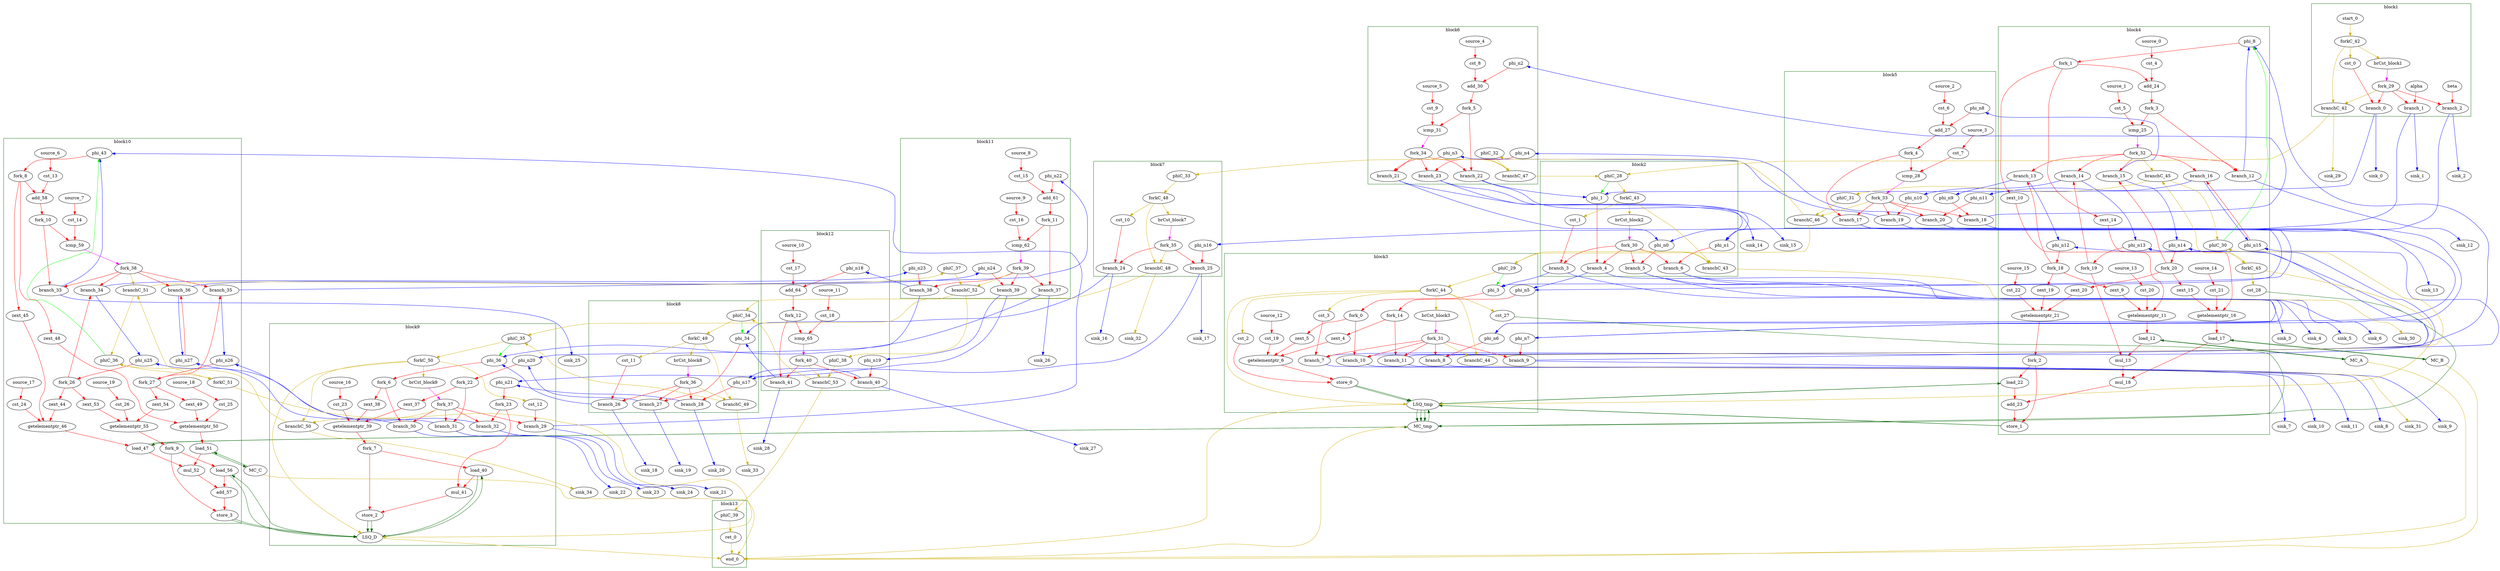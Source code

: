 Digraph G {
	splines=spline;
//DHLS version: 0.1.1" [shape = "none" pos = "20,20!"]
		"alpha" [type = "Entry", bbID= 1, in = "in1:32", out = "out1:32"];
		"beta" [type = "Entry", bbID= 1, in = "in1:32", out = "out1:32"];
		"brCst_block1" [type = "Constant", bbID= 1, in = "in1:1", out = "out1:1", value = "0x1"];
		"cst_0" [type = "Constant", bbID= 1, in = "in1:1", out = "out1:1", value = "0x00000000"];
		"phi_1" [type = "Mux", bbID= 2, in = "in1?:1 in2:4 in3:4 ", out = "out1:4", delay=0.366];
		"brCst_block2" [type = "Constant", bbID= 2, in = "in1:1", out = "out1:1", value = "0x1"];
		"cst_1" [type = "Constant", bbID= 2, in = "in1:1", out = "out1:1", value = "0x00000000"];
		"phi_3" [type = "Mux", bbID= 3, in = "in1?:1 in2:4 in3:4 ", out = "out1:4", delay=0.366];
		"zext_4" [type = "Operator", bbID= 3, op = "zext_op", in = "in1:4 ", out = "out1:4 ", delay=0.000, latency=0, II=1];
		"zext_5" [type = "Operator", bbID= 3, op = "zext_op", in = "in1:4 ", out = "out1:4 ", delay=0.000, latency=0, II=1];
		"getelementptr_6" [type = "Operator", bbID= 3, op = "getelementptr_op", in = "in1:32 in2:32 in3:32 ", out = "out1:32 ", constants=1, delay=2.966, latency=0, II=1];
		"cst_2" [type = "Constant", bbID= 3, in = "in1:1", out = "out1:1", value = "0x00000000"];
		"store_0" [type = "Operator", bbID= 3, op = "lsq_store_op", bbID= 3, portId= 0, in = "in1:1 in2:32 ", out = "out1:1 out2:32 ", delay=0.000, latency=0, II=1];
		"brCst_block3" [type = "Constant", bbID= 3, in = "in1:1", out = "out1:1", value = "0x1"];
		"cst_3" [type = "Constant", bbID= 3, in = "in1:1", out = "out1:1", value = "0x00000000"];
		"phi_8" [type = "Mux", bbID= 4, in = "in1?:1 in2:4 in3:4 ", out = "out1:4", delay=0.366];
		"zext_9" [type = "Operator", bbID= 4, op = "zext_op", in = "in1:4 ", out = "out1:4 ", delay=0.000, latency=0, II=1];
		"zext_10" [type = "Operator", bbID= 4, op = "zext_op", in = "in1:4 ", out = "out1:4 ", delay=0.000, latency=0, II=1];
		"getelementptr_11" [type = "Operator", bbID= 4, op = "getelementptr_op", in = "in1:32 in2:32 in3:32 ", out = "out1:32 ", constants=1, delay=2.966, latency=0, II=1];
		"load_12" [type = "Operator", bbID= 4, op = "mc_load_op", bbID= 4, portId= 0, in = "in1:32 in2:32 ", out = "out1:32 out2:32 ", delay=0.000, latency=2, II=1];
		"mul_13" [type = "Operator", bbID= 4, op = "mul_op", in = "in1:32 in2:32 ", out = "out1:32 ", delay=0.000, latency=4, II=1];
		"zext_14" [type = "Operator", bbID= 4, op = "zext_op", in = "in1:4 ", out = "out1:4 ", delay=0.000, latency=0, II=1];
		"zext_15" [type = "Operator", bbID= 4, op = "zext_op", in = "in1:4 ", out = "out1:4 ", delay=0.000, latency=0, II=1];
		"getelementptr_16" [type = "Operator", bbID= 4, op = "getelementptr_op", in = "in1:32 in2:32 in3:32 ", out = "out1:32 ", constants=1, delay=2.966, latency=0, II=1];
		"load_17" [type = "Operator", bbID= 4, op = "mc_load_op", bbID= 4, portId= 0, in = "in1:32 in2:32 ", out = "out1:32 out2:32 ", delay=0.000, latency=2, II=1];
		"mul_18" [type = "Operator", bbID= 4, op = "mul_op", in = "in1:32 in2:32 ", out = "out1:32 ", delay=0.000, latency=4, II=1];
		"zext_19" [type = "Operator", bbID= 4, op = "zext_op", in = "in1:4 ", out = "out1:4 ", delay=0.000, latency=0, II=1];
		"zext_20" [type = "Operator", bbID= 4, op = "zext_op", in = "in1:4 ", out = "out1:4 ", delay=0.000, latency=0, II=1];
		"getelementptr_21" [type = "Operator", bbID= 4, op = "getelementptr_op", in = "in1:32 in2:32 in3:32 ", out = "out1:32 ", constants=1, delay=2.966, latency=0, II=1];
		"load_22" [type = "Operator", bbID= 4, op = "lsq_load_op", bbID= 4, portId= 0, in = "in1:32 in2:32 ", out = "out1:32 out2:32 ", delay=0.000, latency=5, II=1];
		"add_23" [type = "Operator", bbID= 4, op = "add_op", in = "in1:32 in2:32 ", out = "out1:32 ", delay=1.693, latency=0, II=1];
		"store_1" [type = "Operator", bbID= 4, op = "lsq_store_op", bbID= 4, portId= 1, in = "in1:32 in2:32 ", out = "out1:32 out2:32 ", delay=0.000, latency=0, II=1];
		"cst_4" [type = "Constant", bbID= 4, in = "in1:1", out = "out1:1", value = "0x00000001"];
		"add_24" [type = "Operator", bbID= 4, op = "add_op", in = "in1:4 in2:4 ", out = "out1:4 ", delay=1.693, latency=0, II=1];
		"cst_5" [type = "Constant", bbID= 4, in = "in1:4", out = "out1:4", value = "0x0000000A"];
		"icmp_25" [type = "Operator", bbID= 4, op = "icmp_ult_op", in = "in1:4 in2:4 ", out = "out1:1 ", delay=1.530, latency=0, II=1];
		"cst_6" [type = "Constant", bbID= 5, in = "in1:1", out = "out1:1", value = "0x00000001"];
		"add_27" [type = "Operator", bbID= 5, op = "add_op", in = "in1:4 in2:4 ", out = "out1:4 ", delay=1.693, latency=0, II=1];
		"cst_7" [type = "Constant", bbID= 5, in = "in1:4", out = "out1:4", value = "0x0000000A"];
		"icmp_28" [type = "Operator", bbID= 5, op = "icmp_ult_op", in = "in1:4 in2:4 ", out = "out1:1 ", delay=1.530, latency=0, II=1];
		"cst_8" [type = "Constant", bbID= 6, in = "in1:1", out = "out1:1", value = "0x00000001"];
		"add_30" [type = "Operator", bbID= 6, op = "add_op", in = "in1:4 in2:4 ", out = "out1:4 ", delay=1.693, latency=0, II=1];
		"cst_9" [type = "Constant", bbID= 6, in = "in1:4", out = "out1:4", value = "0x0000000A"];
		"icmp_31" [type = "Operator", bbID= 6, op = "icmp_ult_op", in = "in1:4 in2:4 ", out = "out1:1 ", delay=1.530, latency=0, II=1];
		"brCst_block7" [type = "Constant", bbID= 7, in = "in1:1", out = "out1:1", value = "0x1"];
		"cst_10" [type = "Constant", bbID= 7, in = "in1:1", out = "out1:1", value = "0x00000000"];
		"phi_34" [type = "Mux", bbID= 8, in = "in1?:1 in2:4 in3:4 ", out = "out1:4", delay=0.366];
		"brCst_block8" [type = "Constant", bbID= 8, in = "in1:1", out = "out1:1", value = "0x1"];
		"cst_11" [type = "Constant", bbID= 8, in = "in1:1", out = "out1:1", value = "0x00000000"];
		"phi_36" [type = "Mux", bbID= 9, in = "in1?:1 in2:4 in3:4 ", out = "out1:4", delay=0.366];
		"zext_37" [type = "Operator", bbID= 9, op = "zext_op", in = "in1:4 ", out = "out1:4 ", delay=0.000, latency=0, II=1];
		"zext_38" [type = "Operator", bbID= 9, op = "zext_op", in = "in1:4 ", out = "out1:4 ", delay=0.000, latency=0, II=1];
		"getelementptr_39" [type = "Operator", bbID= 9, op = "getelementptr_op", in = "in1:32 in2:32 in3:32 ", out = "out1:32 ", constants=1, delay=2.966, latency=0, II=1];
		"load_40" [type = "Operator", bbID= 9, op = "lsq_load_op", bbID= 9, portId= 0, in = "in1:32 in2:32 ", out = "out1:32 out2:32 ", delay=0.000, latency=5, II=1];
		"mul_41" [type = "Operator", bbID= 9, op = "mul_op", in = "in1:32 in2:32 ", out = "out1:32 ", delay=0.000, latency=4, II=1];
		"store_2" [type = "Operator", bbID= 9, op = "lsq_store_op", bbID= 9, portId= 0, in = "in1:32 in2:32 ", out = "out1:32 out2:32 ", delay=0.000, latency=0, II=1];
		"brCst_block9" [type = "Constant", bbID= 9, in = "in1:1", out = "out1:1", value = "0x1"];
		"cst_12" [type = "Constant", bbID= 9, in = "in1:1", out = "out1:1", value = "0x00000000"];
		"phi_43" [type = "Mux", bbID= 10, in = "in1?:1 in2:4 in3:4 ", out = "out1:4", delay=0.366];
		"zext_44" [type = "Operator", bbID= 10, op = "zext_op", in = "in1:4 ", out = "out1:4 ", delay=0.000, latency=0, II=1];
		"zext_45" [type = "Operator", bbID= 10, op = "zext_op", in = "in1:4 ", out = "out1:4 ", delay=0.000, latency=0, II=1];
		"getelementptr_46" [type = "Operator", bbID= 10, op = "getelementptr_op", in = "in1:32 in2:32 in3:32 ", out = "out1:32 ", constants=1, delay=2.966, latency=0, II=1];
		"load_47" [type = "Operator", bbID= 10, op = "mc_load_op", bbID= 10, portId= 0, in = "in1:32 in2:32 ", out = "out1:32 out2:32 ", delay=0.000, latency=2, II=1];
		"zext_48" [type = "Operator", bbID= 10, op = "zext_op", in = "in1:4 ", out = "out1:4 ", delay=0.000, latency=0, II=1];
		"zext_49" [type = "Operator", bbID= 10, op = "zext_op", in = "in1:4 ", out = "out1:4 ", delay=0.000, latency=0, II=1];
		"getelementptr_50" [type = "Operator", bbID= 10, op = "getelementptr_op", in = "in1:32 in2:32 in3:32 ", out = "out1:32 ", constants=1, delay=2.966, latency=0, II=1];
		"load_51" [type = "Operator", bbID= 10, op = "mc_load_op", bbID= 10, portId= 0, in = "in1:32 in2:32 ", out = "out1:32 out2:32 ", delay=0.000, latency=2, II=1];
		"mul_52" [type = "Operator", bbID= 10, op = "mul_op", in = "in1:32 in2:32 ", out = "out1:32 ", delay=0.000, latency=4, II=1];
		"zext_53" [type = "Operator", bbID= 10, op = "zext_op", in = "in1:4 ", out = "out1:4 ", delay=0.000, latency=0, II=1];
		"zext_54" [type = "Operator", bbID= 10, op = "zext_op", in = "in1:4 ", out = "out1:4 ", delay=0.000, latency=0, II=1];
		"getelementptr_55" [type = "Operator", bbID= 10, op = "getelementptr_op", in = "in1:32 in2:32 in3:32 ", out = "out1:32 ", constants=1, delay=2.966, latency=0, II=1];
		"load_56" [type = "Operator", bbID= 10, op = "lsq_load_op", bbID= 10, portId= 1, in = "in1:32 in2:32 ", out = "out1:32 out2:32 ", delay=0.000, latency=5, II=1];
		"add_57" [type = "Operator", bbID= 10, op = "add_op", in = "in1:32 in2:32 ", out = "out1:32 ", delay=1.693, latency=0, II=1];
		"store_3" [type = "Operator", bbID= 10, op = "lsq_store_op", bbID= 10, portId= 1, in = "in1:32 in2:32 ", out = "out1:32 out2:32 ", delay=0.000, latency=0, II=1];
		"cst_13" [type = "Constant", bbID= 10, in = "in1:1", out = "out1:1", value = "0x00000001"];
		"add_58" [type = "Operator", bbID= 10, op = "add_op", in = "in1:4 in2:4 ", out = "out1:4 ", delay=1.693, latency=0, II=1];
		"cst_14" [type = "Constant", bbID= 10, in = "in1:4", out = "out1:4", value = "0x0000000A"];
		"icmp_59" [type = "Operator", bbID= 10, op = "icmp_ult_op", in = "in1:4 in2:4 ", out = "out1:1 ", delay=1.530, latency=0, II=1];
		"cst_15" [type = "Constant", bbID= 11, in = "in1:1", out = "out1:1", value = "0x00000001"];
		"add_61" [type = "Operator", bbID= 11, op = "add_op", in = "in1:4 in2:4 ", out = "out1:4 ", delay=1.693, latency=0, II=1];
		"cst_16" [type = "Constant", bbID= 11, in = "in1:4", out = "out1:4", value = "0x0000000A"];
		"icmp_62" [type = "Operator", bbID= 11, op = "icmp_ult_op", in = "in1:4 in2:4 ", out = "out1:1 ", delay=1.530, latency=0, II=1];
		"cst_17" [type = "Constant", bbID= 12, in = "in1:1", out = "out1:1", value = "0x00000001"];
		"add_64" [type = "Operator", bbID= 12, op = "add_op", in = "in1:4 in2:4 ", out = "out1:4 ", delay=1.693, latency=0, II=1];
		"cst_18" [type = "Constant", bbID= 12, in = "in1:4", out = "out1:4", value = "0x0000000A"];
		"icmp_65" [type = "Operator", bbID= 12, op = "icmp_ult_op", in = "in1:4 in2:4 ", out = "out1:1 ", delay=1.530, latency=0, II=1];
		"ret_0" [type = "Operator", bbID= 13, op = "ret_op", in = "in1:0 ", out = "out1:0 ", delay=0.000, latency=0, II=1];
		"cst_19" [type = "Constant", bbID= 3, in = "in1:4", out = "out1:4", value = "0x0000000A"];
		"cst_20" [type = "Constant", bbID= 4, in = "in1:4", out = "out1:4", value = "0x0000000A"];
		"cst_21" [type = "Constant", bbID= 4, in = "in1:4", out = "out1:4", value = "0x0000000A"];
		"cst_22" [type = "Constant", bbID= 4, in = "in1:4", out = "out1:4", value = "0x0000000A"];
		"cst_23" [type = "Constant", bbID= 9, in = "in1:4", out = "out1:4", value = "0x0000000A"];
		"cst_24" [type = "Constant", bbID= 10, in = "in1:4", out = "out1:4", value = "0x0000000A"];
		"cst_25" [type = "Constant", bbID= 10, in = "in1:4", out = "out1:4", value = "0x0000000A"];
		"cst_26" [type = "Constant", bbID= 10, in = "in1:4", out = "out1:4", value = "0x0000000A"];
		"phi_n0" [type = "Merge", bbID= 2, in = "in1:32 in2:32 ", out = "out1:32", delay=0.366];
		"phi_n1" [type = "Merge", bbID= 2, in = "in1:32 in2:32 ", out = "out1:32", delay=0.366];
		"phi_n2" [type = "Merge", bbID= 6, in = "in1:4 ", out = "out1:4", delay=0.000];
		"phi_n3" [type = "Merge", bbID= 6, in = "in1:32 ", out = "out1:32", delay=0.000];
		"phi_n4" [type = "Merge", bbID= 6, in = "in1:32 ", out = "out1:32", delay=0.000];
		"phi_n5" [type = "Merge", bbID= 3, in = "in1:4 in2:4 ", out = "out1:4", delay=0.366];
		"phi_n6" [type = "Merge", bbID= 3, in = "in1:32 in2:32 ", out = "out1:32", delay=0.366];
		"phi_n7" [type = "Merge", bbID= 3, in = "in1:32 in2:32 ", out = "out1:32", delay=0.366];
		"phi_n8" [type = "Merge", bbID= 5, in = "in1:4 ", out = "out1:4", delay=0.000];
		"phi_n9" [type = "Merge", bbID= 5, in = "in1:4 ", out = "out1:4", delay=0.000];
		"phi_n10" [type = "Merge", bbID= 5, in = "in1:32 ", out = "out1:32", delay=0.000];
		"phi_n11" [type = "Merge", bbID= 5, in = "in1:32 ", out = "out1:32", delay=0.000];
		"phi_n12" [type = "Merge", bbID= 4, in = "in1:4 in2:4 ", out = "out1:4", delay=0.366];
		"phi_n13" [type = "Merge", bbID= 4, in = "in1:32 in2:32 ", out = "out1:32", delay=0.366];
		"phi_n14" [type = "Merge", bbID= 4, in = "in1:4 in2:4 ", out = "out1:4", delay=0.366];
		"phi_n15" [type = "Merge", bbID= 4, in = "in1:32 in2:32 ", out = "out1:32", delay=0.366];
		"phi_n16" [type = "Merge", bbID= 7, in = "in1:32 ", out = "out1:32", delay=0.000];
		"phi_n17" [type = "Merge", bbID= 8, in = "in1:32 in2:32 ", out = "out1:32", delay=0.366];
		"phi_n18" [type = "Merge", bbID= 12, in = "in1:4 ", out = "out1:4", delay=0.000];
		"phi_n19" [type = "Merge", bbID= 12, in = "in1:32 ", out = "out1:32", delay=0.000];
		"phi_n20" [type = "Merge", bbID= 9, in = "in1:4 in2:4 ", out = "out1:4", delay=0.366];
		"phi_n21" [type = "Merge", bbID= 9, in = "in1:32 in2:32 ", out = "out1:32", delay=0.366];
		"phi_n22" [type = "Merge", bbID= 11, in = "in1:4 ", out = "out1:4", delay=0.000];
		"phi_n23" [type = "Merge", bbID= 11, in = "in1:4 ", out = "out1:4", delay=0.000];
		"phi_n24" [type = "Merge", bbID= 11, in = "in1:32 ", out = "out1:32", delay=0.000];
		"phi_n25" [type = "Merge", bbID= 10, in = "in1:4 in2:4 ", out = "out1:4", delay=0.366];
		"phi_n26" [type = "Merge", bbID= 10, in = "in1:4 in2:4 ", out = "out1:4", delay=0.366];
		"phi_n27" [type = "Merge", bbID= 10, in = "in1:32 in2:32 ", out = "out1:32", delay=0.366];
		"fork_0" [type = "Fork", bbID= 3, in = "in1:4", out = "out1:4 out2:4 "];
		"fork_1" [type = "Fork", bbID= 4, in = "in1:4", out = "out1:4 out2:4 out3:4 "];
		"fork_2" [type = "Fork", bbID= 4, in = "in1:32", out = "out1:32 out2:32 "];
		"fork_3" [type = "Fork", bbID= 4, in = "in1:4", out = "out1:4 out2:4 "];
		"fork_4" [type = "Fork", bbID= 5, in = "in1:4", out = "out1:4 out2:4 "];
		"fork_5" [type = "Fork", bbID= 6, in = "in1:4", out = "out1:4 out2:4 "];
		"fork_6" [type = "Fork", bbID= 9, in = "in1:4", out = "out1:4 out2:4 "];
		"fork_7" [type = "Fork", bbID= 9, in = "in1:32", out = "out1:32 out2:32 "];
		"fork_8" [type = "Fork", bbID= 10, in = "in1:4", out = "out1:4 out2:4 out3:4 "];
		"fork_9" [type = "Fork", bbID= 10, in = "in1:32", out = "out1:32 out2:32 "];
		"fork_10" [type = "Fork", bbID= 10, in = "in1:4", out = "out1:4 out2:4 "];
		"fork_11" [type = "Fork", bbID= 11, in = "in1:4", out = "out1:4 out2:4 "];
		"fork_12" [type = "Fork", bbID= 12, in = "in1:4", out = "out1:4 out2:4 "];
		"fork_14" [type = "Fork", bbID= 3, in = "in1:4", out = "out1:4 out2:4 "];
		"fork_18" [type = "Fork", bbID= 4, in = "in1:4", out = "out1:4 out2:4 out3:4 "];
		"fork_19" [type = "Fork", bbID= 4, in = "in1:32", out = "out1:32 out2:32 "];
		"fork_20" [type = "Fork", bbID= 4, in = "in1:4", out = "out1:4 out2:4 out3:4 "];
		"fork_22" [type = "Fork", bbID= 9, in = "in1:4", out = "out1:4 out2:4 "];
		"fork_23" [type = "Fork", bbID= 9, in = "in1:32", out = "out1:32 out2:32 "];
		"fork_26" [type = "Fork", bbID= 10, in = "in1:4", out = "out1:4 out2:4 out3:4 "];
		"fork_27" [type = "Fork", bbID= 10, in = "in1:4", out = "out1:4 out2:4 out3:4 "];
		"branch_0" [type = "Branch", bbID= 1,  in = "in1:1 in2?:1", out = "out1+:1 out2-:1"];
		"branch_1" [type = "Branch", bbID= 1,  in = "in1:32 in2?:1", out = "out1+:32 out2-:32"];
		"branch_2" [type = "Branch", bbID= 1,  in = "in1:32 in2?:1", out = "out1+:32 out2-:32"];
		"fork_29" [type = "Fork", bbID= 1, in = "in1:1", out = "out1:1 out2:1 out3:1 out4:1 "];
		"branch_3" [type = "Branch", bbID= 2,  in = "in1:1 in2?:1", out = "out1+:1 out2-:1"];
		"branch_4" [type = "Branch", bbID= 2,  in = "in1:4 in2?:1", out = "out1+:4 out2-:4"];
		"branch_5" [type = "Branch", bbID= 2,  in = "in1:32 in2?:1", out = "out1+:32 out2-:32"];
		"branch_6" [type = "Branch", bbID= 2,  in = "in1:32 in2?:1", out = "out1+:32 out2-:32"];
		"fork_30" [type = "Fork", bbID= 2, in = "in1:1", out = "out1:1 out2:1 out3:1 out4:1 out5:1 "];
		"branch_7" [type = "Branch", bbID= 3,  in = "in1:1 in2?:1", out = "out1+:1 out2-:1"];
		"branch_8" [type = "Branch", bbID= 3,  in = "in1:32 in2?:1", out = "out1+:32 out2-:32"];
		"branch_9" [type = "Branch", bbID= 3,  in = "in1:32 in2?:1", out = "out1+:32 out2-:32"];
		"branch_10" [type = "Branch", bbID= 3,  in = "in1:4 in2?:1", out = "out1+:4 out2-:4"];
		"branch_11" [type = "Branch", bbID= 3,  in = "in1:4 in2?:1", out = "out1+:4 out2-:4"];
		"fork_31" [type = "Fork", bbID= 3, in = "in1:1", out = "out1:1 out2:1 out3:1 out4:1 out5:1 out6:1 "];
		"branch_12" [type = "Branch", bbID= 4,  in = "in1:4 in2?:1", out = "out1+:4 out2-:4"];
		"branch_13" [type = "Branch", bbID= 4,  in = "in1:4 in2?:1", out = "out1+:4 out2-:4"];
		"branch_14" [type = "Branch", bbID= 4,  in = "in1:32 in2?:1", out = "out1+:32 out2-:32"];
		"branch_15" [type = "Branch", bbID= 4,  in = "in1:4 in2?:1", out = "out1+:4 out2-:4"];
		"branch_16" [type = "Branch", bbID= 4,  in = "in1:32 in2?:1", out = "out1+:32 out2-:32"];
		"fork_32" [type = "Fork", bbID= 4, in = "in1:1", out = "out1:1 out2:1 out3:1 out4:1 out5:1 out6:1 "];
		"branch_17" [type = "Branch", bbID= 5,  in = "in1:4 in2?:1", out = "out1+:4 out2-:4"];
		"branch_18" [type = "Branch", bbID= 5,  in = "in1:4 in2?:1", out = "out1+:4 out2-:4"];
		"branch_19" [type = "Branch", bbID= 5,  in = "in1:32 in2?:1", out = "out1+:32 out2-:32"];
		"branch_20" [type = "Branch", bbID= 5,  in = "in1:32 in2?:1", out = "out1+:32 out2-:32"];
		"fork_33" [type = "Fork", bbID= 5, in = "in1:1", out = "out1:1 out2:1 out3:1 out4:1 out5:1 "];
		"branch_21" [type = "Branch", bbID= 6,  in = "in1:32 in2?:1", out = "out1+:32 out2-:32"];
		"branch_22" [type = "Branch", bbID= 6,  in = "in1:4 in2?:1", out = "out1+:4 out2-:4"];
		"branch_23" [type = "Branch", bbID= 6,  in = "in1:32 in2?:1", out = "out1+:32 out2-:32"];
		"fork_34" [type = "Fork", bbID= 6, in = "in1:1", out = "out1:1 out2:1 out3:1 out4:1 "];
		"branch_24" [type = "Branch", bbID= 7,  in = "in1:1 in2?:1", out = "out1+:1 out2-:1"];
		"branch_25" [type = "Branch", bbID= 7,  in = "in1:32 in2?:1", out = "out1+:32 out2-:32"];
		"fork_35" [type = "Fork", bbID= 7, in = "in1:1", out = "out1:1 out2:1 out3:1 "];
		"branch_26" [type = "Branch", bbID= 8,  in = "in1:1 in2?:1", out = "out1+:1 out2-:1"];
		"branch_27" [type = "Branch", bbID= 8,  in = "in1:4 in2?:1", out = "out1+:4 out2-:4"];
		"branch_28" [type = "Branch", bbID= 8,  in = "in1:32 in2?:1", out = "out1+:32 out2-:32"];
		"fork_36" [type = "Fork", bbID= 8, in = "in1:1", out = "out1:1 out2:1 out3:1 out4:1 "];
		"branch_29" [type = "Branch", bbID= 9,  in = "in1:1 in2?:1", out = "out1+:1 out2-:1"];
		"branch_30" [type = "Branch", bbID= 9,  in = "in1:4 in2?:1", out = "out1+:4 out2-:4"];
		"branch_31" [type = "Branch", bbID= 9,  in = "in1:4 in2?:1", out = "out1+:4 out2-:4"];
		"branch_32" [type = "Branch", bbID= 9,  in = "in1:32 in2?:1", out = "out1+:32 out2-:32"];
		"fork_37" [type = "Fork", bbID= 9, in = "in1:1", out = "out1:1 out2:1 out3:1 out4:1 out5:1 "];
		"branch_33" [type = "Branch", bbID= 10,  in = "in1:4 in2?:1", out = "out1+:4 out2-:4"];
		"branch_34" [type = "Branch", bbID= 10,  in = "in1:4 in2?:1", out = "out1+:4 out2-:4"];
		"branch_35" [type = "Branch", bbID= 10,  in = "in1:4 in2?:1", out = "out1+:4 out2-:4"];
		"branch_36" [type = "Branch", bbID= 10,  in = "in1:32 in2?:1", out = "out1+:32 out2-:32"];
		"fork_38" [type = "Fork", bbID= 10, in = "in1:1", out = "out1:1 out2:1 out3:1 out4:1 out5:1 "];
		"branch_37" [type = "Branch", bbID= 11,  in = "in1:4 in2?:1", out = "out1+:4 out2-:4"];
		"branch_38" [type = "Branch", bbID= 11,  in = "in1:4 in2?:1", out = "out1+:4 out2-:4"];
		"branch_39" [type = "Branch", bbID= 11,  in = "in1:32 in2?:1", out = "out1+:32 out2-:32"];
		"fork_39" [type = "Fork", bbID= 11, in = "in1:1", out = "out1:1 out2:1 out3:1 out4:1 "];
		"branch_40" [type = "Branch", bbID= 12,  in = "in1:32 in2?:1", out = "out1+:32 out2-:32"];
		"branch_41" [type = "Branch", bbID= 12,  in = "in1:4 in2?:1", out = "out1+:4 out2-:4"];
		"fork_40" [type = "Fork", bbID= 12, in = "in1:1", out = "out1:1 out2:1 out3:1 "];
		"LSQ_tmp" [type = "LSQ", bbID= 0, in = "in1:0*c0 in2:0*c1 in3:32*s0a in4:32*s0d in5:32*l0a in6:32*s1a in7:32*s1d in8:32*x0d ", out = "out1:32*l0d out2:0*e out3:32*x0a out4:32*y0a out5:32*y0d ", memory = "tmp", bbcount = 2, ldcount = 1, stcount = 2, fifoDepth = 16, numLoads = "{0; 1}", numStores = "{1; 1}", loadOffsets = "{{0;0;0;0;0;0;0;0;0;0;0;0;0;0;0;0};{0;0;0;0;0;0;0;0;0;0;0;0;0;0;0;0}}", storeOffsets = "{{0;0;0;0;0;0;0;0;0;0;0;0;0;0;0;0};{1;0;0;0;0;0;0;0;0;0;0;0;0;0;0;0}}", loadPorts = "{{0;0;0;0;0;0;0;0;0;0;0;0;0;0;0;0};{0;0;0;0;0;0;0;0;0;0;0;0;0;0;0;0}}", storePorts = "{{0;0;0;0;0;0;0;0;0;0;0;0;0;0;0;0};{1;0;0;0;0;0;0;0;0;0;0;0;0;0;0;0}}"];
		"LSQ_D" [type = "LSQ", bbID= 0, in = "in1:0*c0 in2:0*c1 in3:32*l0a in4:32*s0a in5:32*s0d in6:32*l1a in7:32*s1a in8:32*s1d ", out = "out1:32*l0d out2:32*l1d out3:0*e ", memory = "D", bbcount = 2, ldcount = 2, stcount = 2, fifoDepth = 16, numLoads = "{1; 1}", numStores = "{1; 1}", loadOffsets = "{{0;0;0;0;0;0;0;0;0;0;0;0;0;0;0;0};{0;0;0;0;0;0;0;0;0;0;0;0;0;0;0;0}}", storeOffsets = "{{1;0;0;0;0;0;0;0;0;0;0;0;0;0;0;0};{1;0;0;0;0;0;0;0;0;0;0;0;0;0;0;0}}", loadPorts = "{{0;0;0;0;0;0;0;0;0;0;0;0;0;0;0;0};{1;0;0;0;0;0;0;0;0;0;0;0;0;0;0;0}}", storePorts = "{{0;0;0;0;0;0;0;0;0;0;0;0;0;0;0;0};{1;0;0;0;0;0;0;0;0;0;0;0;0;0;0;0}}"];
		"MC_A" [type = "MC", bbID= 0, in = "in1:32*l0a ", out = "out1:32*l0d out2:0*e ", memory = "A", bbcount = 0, ldcount = 1, stcount = 0];
		"MC_B" [type = "MC", bbID= 0, in = "in1:32*l0a ", out = "out1:32*l0d out2:0*e ", memory = "B", bbcount = 0, ldcount = 1, stcount = 0];
		"MC_tmp" [type = "MC", bbID= 0, in = "in1:32*c0 in2:32*c1 in3:32*l0a in4:32*l1a in5:32*s0a in6:32*s0d ", out = "out1:32*l0d out2:32*l1d out3:0*e ", memory = "tmp", bbcount = 2, ldcount = 2, stcount = 1];
		"MC_C" [type = "MC", bbID= 0, in = "in1:32*l0a ", out = "out1:32*l0d out2:0*e ", memory = "C", bbcount = 0, ldcount = 1, stcount = 0];
		"cst_27" [type = "Constant", bbID= 3, in = "in1:1", out = "out1:1", value = "0x00000001"];
		"cst_28" [type = "Constant", bbID= 4, in = "in1:1", out = "out1:1", value = "0x00000001"];
		"end_0" [type = "Exit", bbID= 0, in = "in1:0*e in2:0*e in3:0*e in4:0*e in5:0*e in6:0*e in7:0 ", out = "out1:0"];
		"start_0" [type = "Entry", control= "true", bbID= 1, in = "in1:0", out = "out1:0"];
		"forkC_42" [type = "Fork", bbID= 1, in = "in1:0", out = "out1:0 out2:0 out3:0 "];
		"branchC_42" [type = "Branch", bbID= 1,  in = "in1:0 in2?:1", out = "out1+:0 out2-:0"];
		"phiC_28" [type = "CntrlMerge", bbID= 2, in = "in1:0 in2:0 ", out = "out1:0 out2?:1", delay=0.166];
		"forkC_43" [type = "Fork", bbID= 2, in = "in1:0", out = "out1:0 out2:0 out3:0 "];
		"branchC_43" [type = "Branch", bbID= 2,  in = "in1:0 in2?:1", out = "out1+:0 out2-:0"];
		"phiC_29" [type = "CntrlMerge", bbID= 3, in = "in1:0 in2:0 ", out = "out1:0 out2?:1", delay=0.166];
		"forkC_44" [type = "Fork", bbID= 3, in = "in1:0", out = "out1:0 out2:0 out3:0 out4:0 out5:0 out6:0 "];
		"branchC_44" [type = "Branch", bbID= 3,  in = "in1:0 in2?:1", out = "out1+:0 out2-:0"];
		"phiC_30" [type = "CntrlMerge", bbID= 4, in = "in1:0 in2:0 ", out = "out1:0 out2?:1", delay=0.166];
		"forkC_45" [type = "Fork", bbID= 4, in = "in1:0", out = "out1:0 out2:0 out3:0 "];
		"branchC_45" [type = "Branch", bbID= 4,  in = "in1:0 in2?:1", out = "out1+:0 out2-:0"];
		"phiC_31" [type = "Merge", bbID= 5, in = "in1:0 ", out = "out1:0", delay=0.166];
		"branchC_46" [type = "Branch", bbID= 5,  in = "in1:0 in2?:1", out = "out1+:0 out2-:0"];
		"phiC_32" [type = "Merge", bbID= 6, in = "in1:0 ", out = "out1:0", delay=0.166];
		"branchC_47" [type = "Branch", bbID= 6,  in = "in1:0 in2?:1", out = "out1+:0 out2-:0"];
		"phiC_33" [type = "Merge", bbID= 7, in = "in1:0 ", out = "out1:0", delay=0.166];
		"forkC_48" [type = "Fork", bbID= 7, in = "in1:0", out = "out1:0 out2:0 out3:0 "];
		"branchC_48" [type = "Branch", bbID= 7,  in = "in1:0 in2?:1", out = "out1+:0 out2-:0"];
		"phiC_34" [type = "CntrlMerge", bbID= 8, in = "in1:0 in2:0 ", out = "out1:0 out2?:1", delay=0.166];
		"forkC_49" [type = "Fork", bbID= 8, in = "in1:0", out = "out1:0 out2:0 out3:0 "];
		"branchC_49" [type = "Branch", bbID= 8,  in = "in1:0 in2?:1", out = "out1+:0 out2-:0"];
		"phiC_35" [type = "CntrlMerge", bbID= 9, in = "in1:0 in2:0 ", out = "out1:0 out2?:1", delay=0.166];
		"forkC_50" [type = "Fork", bbID= 9, in = "in1:0", out = "out1:0 out2:0 out3:0 out4:0 "];
		"branchC_50" [type = "Branch", bbID= 9,  in = "in1:0 in2?:1", out = "out1+:0 out2-:0"];
		"phiC_36" [type = "CntrlMerge", bbID= 10, in = "in1:0 in2:0 ", out = "out1:0 out2?:1", delay=0.166];
		"forkC_51" [type = "Fork", bbID= 10, in = "in1:0", out = "out1:0 out2:0 "];
		"branchC_51" [type = "Branch", bbID= 10,  in = "in1:0 in2?:1", out = "out1+:0 out2-:0"];
		"phiC_37" [type = "Merge", bbID= 11, in = "in1:0 ", out = "out1:0", delay=0.166];
		"branchC_52" [type = "Branch", bbID= 11,  in = "in1:0 in2?:1", out = "out1+:0 out2-:0"];
		"phiC_38" [type = "Merge", bbID= 12, in = "in1:0 ", out = "out1:0", delay=0.166];
		"branchC_53" [type = "Branch", bbID= 12,  in = "in1:0 in2?:1", out = "out1+:0 out2-:0"];
		"phiC_39" [type = "Merge", bbID= 13, in = "in1:0 ", out = "out1:0", delay=0.166];
		"sink_0" [type = "Sink", bbID= 0, in = "in1:1"];
		"sink_1" [type = "Sink", bbID= 0, in = "in1:32"];
		"sink_2" [type = "Sink", bbID= 0, in = "in1:32"];
		"sink_3" [type = "Sink", bbID= 0, in = "in1:1"];
		"sink_4" [type = "Sink", bbID= 0, in = "in1:4"];
		"sink_5" [type = "Sink", bbID= 0, in = "in1:32"];
		"sink_6" [type = "Sink", bbID= 0, in = "in1:32"];
		"sink_7" [type = "Sink", bbID= 0, in = "in1:1"];
		"sink_8" [type = "Sink", bbID= 0, in = "in1:32"];
		"sink_9" [type = "Sink", bbID= 0, in = "in1:32"];
		"sink_10" [type = "Sink", bbID= 0, in = "in1:4"];
		"sink_11" [type = "Sink", bbID= 0, in = "in1:4"];
		"sink_12" [type = "Sink", bbID= 0, in = "in1:4"];
		"sink_13" [type = "Sink", bbID= 0, in = "in1:4"];
		"sink_14" [type = "Sink", bbID= 0, in = "in1:32"];
		"sink_15" [type = "Sink", bbID= 0, in = "in1:4"];
		"sink_16" [type = "Sink", bbID= 0, in = "in1:1"];
		"sink_17" [type = "Sink", bbID= 0, in = "in1:32"];
		"sink_18" [type = "Sink", bbID= 0, in = "in1:1"];
		"sink_19" [type = "Sink", bbID= 0, in = "in1:4"];
		"sink_20" [type = "Sink", bbID= 0, in = "in1:32"];
		"sink_21" [type = "Sink", bbID= 0, in = "in1:1"];
		"sink_22" [type = "Sink", bbID= 0, in = "in1:4"];
		"sink_23" [type = "Sink", bbID= 0, in = "in1:4"];
		"sink_24" [type = "Sink", bbID= 0, in = "in1:32"];
		"sink_25" [type = "Sink", bbID= 0, in = "in1:4"];
		"sink_26" [type = "Sink", bbID= 0, in = "in1:4"];
		"sink_27" [type = "Sink", bbID= 0, in = "in1:32"];
		"sink_28" [type = "Sink", bbID= 0, in = "in1:4"];
		"sink_29" [type = "Sink", bbID= 0, in = "in1:0"];
		"sink_30" [type = "Sink", bbID= 0, in = "in1:0"];
		"sink_31" [type = "Sink", bbID= 0, in = "in1:0"];
		"sink_32" [type = "Sink", bbID= 0, in = "in1:0"];
		"sink_33" [type = "Sink", bbID= 0, in = "in1:0"];
		"sink_34" [type = "Sink", bbID= 0, in = "in1:0"];
		"source_0" [type = "Source", bbID= 4, out = "out1:1"];
		"source_1" [type = "Source", bbID= 4, out = "out1:4"];
		"source_2" [type = "Source", bbID= 5, out = "out1:1"];
		"source_3" [type = "Source", bbID= 5, out = "out1:4"];
		"source_4" [type = "Source", bbID= 6, out = "out1:1"];
		"source_5" [type = "Source", bbID= 6, out = "out1:4"];
		"source_6" [type = "Source", bbID= 10, out = "out1:1"];
		"source_7" [type = "Source", bbID= 10, out = "out1:4"];
		"source_8" [type = "Source", bbID= 11, out = "out1:1"];
		"source_9" [type = "Source", bbID= 11, out = "out1:4"];
		"source_10" [type = "Source", bbID= 12, out = "out1:1"];
		"source_11" [type = "Source", bbID= 12, out = "out1:4"];
		"source_12" [type = "Source", bbID= 3, out = "out1:4"];
		"source_13" [type = "Source", bbID= 4, out = "out1:4"];
		"source_14" [type = "Source", bbID= 4, out = "out1:4"];
		"source_15" [type = "Source", bbID= 4, out = "out1:4"];
		"source_16" [type = "Source", bbID= 9, out = "out1:4"];
		"source_17" [type = "Source", bbID= 10, out = "out1:4"];
		"source_18" [type = "Source", bbID= 10, out = "out1:4"];
		"source_19" [type = "Source", bbID= 10, out = "out1:4"];
		"store_0" -> "LSQ_tmp" [color = "darkgreen", mem_address = "true", from = "out2", to = "in3"];
		"store_0" -> "LSQ_tmp" [color = "darkgreen", mem_address = "false", from = "out1", to = "in4"];
		"load_12" -> "MC_A" [color = "darkgreen", mem_address = "true", from = "out2", to = "in1"];
		"MC_A" -> "load_12" [color = "darkgreen", mem_address = "false", from = "out1", to = "in1"];
		"load_17" -> "MC_B" [color = "darkgreen", mem_address = "true", from = "out2", to = "in1"];
		"MC_B" -> "load_17" [color = "darkgreen", mem_address = "false", from = "out1", to = "in1"];
		"load_22" -> "LSQ_tmp" [color = "darkgreen", mem_address = "true", from = "out2", to = "in5"];
		"LSQ_tmp" -> "load_22" [color = "darkgreen", mem_address = "false", from = "out1", to = "in1"];
		"store_1" -> "LSQ_tmp" [color = "darkgreen", mem_address = "true", from = "out2", to = "in6"];
		"store_1" -> "LSQ_tmp" [color = "darkgreen", mem_address = "false", from = "out1", to = "in7"];
		"load_40" -> "LSQ_D" [color = "darkgreen", mem_address = "true", from = "out2", to = "in3"];
		"LSQ_D" -> "load_40" [color = "darkgreen", mem_address = "false", from = "out1", to = "in1"];
		"store_2" -> "LSQ_D" [color = "darkgreen", mem_address = "true", from = "out2", to = "in4"];
		"store_2" -> "LSQ_D" [color = "darkgreen", mem_address = "false", from = "out1", to = "in5"];
		"load_47" -> "MC_tmp" [color = "darkgreen", mem_address = "true", from = "out2", to = "in3"];
		"MC_tmp" -> "load_47" [color = "darkgreen", mem_address = "false", from = "out1", to = "in1"];
		"load_51" -> "MC_C" [color = "darkgreen", mem_address = "true", from = "out2", to = "in1"];
		"MC_C" -> "load_51" [color = "darkgreen", mem_address = "false", from = "out1", to = "in1"];
		"load_56" -> "LSQ_D" [color = "darkgreen", mem_address = "true", from = "out2", to = "in6"];
		"LSQ_D" -> "load_56" [color = "darkgreen", mem_address = "false", from = "out2", to = "in1"];
		"store_3" -> "LSQ_D" [color = "darkgreen", mem_address = "true", from = "out2", to = "in7"];
		"store_3" -> "LSQ_D" [color = "darkgreen", mem_address = "false", from = "out1", to = "in8"];
		"LSQ_tmp" -> "end_0" [color = "gold3", from = "out2", to = "in1"];
		"LSQ_D" -> "end_0" [color = "gold3", from = "out3", to = "in2"];
		"MC_A" -> "end_0" [color = "gold3", from = "out2", to = "in3"];
		"MC_B" -> "end_0" [color = "gold3", from = "out2", to = "in4"];
		"cst_27" -> "MC_tmp" [color = "darkgreen", from = "out1", to = "in1"];
		"cst_28" -> "MC_tmp" [color = "darkgreen", from = "out1", to = "in2"];
		"MC_tmp" -> "end_0" [color = "gold3", from = "out3", to = "in5"];
		"LSQ_tmp" -> "MC_tmp" [color = "darkgreen", mem_address = "true", from = "out3", to = "in4"];
		"LSQ_tmp" -> "MC_tmp" [color = "darkgreen", mem_address = "true", from = "out4", to = "in5"];
		"LSQ_tmp" -> "MC_tmp" [color = "darkgreen", mem_address = "false", from = "out5", to = "in6"];
		"MC_tmp" -> "LSQ_tmp" [color = "darkgreen", mem_address = "false", from = "out2", to = "in8"];
		"MC_C" -> "end_0" [color = "gold3", from = "out2", to = "in6"];
	subgraph cluster_0 {
	color = "darkgreen";
		label = "block1";
		"alpha" -> "branch_1" [color = "red", from = "out1", to = "in1"];
		"beta" -> "branch_2" [color = "red", from = "out1", to = "in1"];
		"brCst_block1" -> "fork_29" [color = "magenta", from = "out1", to = "in1"];
		"cst_0" -> "branch_0" [color = "red", from = "out1", to = "in1"];
		"fork_29" -> "branch_2" [color = "red", from = "out1", to = "in2"];
		"fork_29" -> "branch_1" [color = "red", from = "out2", to = "in2"];
		"fork_29" -> "branch_0" [color = "red", from = "out3", to = "in2"];
		"fork_29" -> "branchC_42" [color = "gold3", from = "out4", to = "in2"];
		"start_0" -> "forkC_42" [color = "gold3", from = "out1", to = "in1"];
		"forkC_42" -> "cst_0" [color = "gold3", from = "out1", to = "in1"];
		"forkC_42" -> "branchC_42" [color = "gold3", from = "out2", to = "in1"];
		"forkC_42" -> "brCst_block1" [color = "gold3", from = "out3", to = "in1"];
	}
		"branch_0" -> "phi_1" [color = "blue", minlen = 3, from = "out1", to = "in2"];
		"branch_0" -> "sink_0" [color = "blue", minlen = 3, from = "out2", to = "in1"];
		"branch_1" -> "phi_n0" [color = "blue", minlen = 3, from = "out1", to = "in1"];
		"branch_1" -> "sink_1" [color = "blue", minlen = 3, from = "out2", to = "in1"];
		"branch_2" -> "phi_n1" [color = "blue", minlen = 3, from = "out1", to = "in1"];
		"branch_2" -> "sink_2" [color = "blue", minlen = 3, from = "out2", to = "in1"];
		"branchC_42" -> "phiC_28" [color = "gold3", minlen = 3, from = "out1", to = "in1"];
		"branchC_42" -> "sink_29" [color = "gold3", minlen = 3, from = "out2", to = "in1"];
	subgraph cluster_1 {
	color = "darkgreen";
		label = "block2";
		"phi_1" -> "branch_4" [color = "red", from = "out1", to = "in1"];
		"brCst_block2" -> "fork_30" [color = "magenta", from = "out1", to = "in1"];
		"cst_1" -> "branch_3" [color = "red", from = "out1", to = "in1"];
		"phi_n0" -> "branch_5" [color = "red", from = "out1", to = "in1"];
		"phi_n1" -> "branch_6" [color = "red", from = "out1", to = "in1"];
		"fork_30" -> "branch_6" [color = "red", from = "out1", to = "in2"];
		"fork_30" -> "branch_5" [color = "red", from = "out2", to = "in2"];
		"fork_30" -> "branch_4" [color = "red", from = "out3", to = "in2"];
		"fork_30" -> "branch_3" [color = "red", from = "out4", to = "in2"];
		"fork_30" -> "branchC_43" [color = "gold3", from = "out5", to = "in2"];
		"phiC_28" -> "phi_1" [color = "green", from = "out2", to = "in1"];
		"phiC_28" -> "forkC_43" [color = "gold3", from = "out1", to = "in1"];
		"forkC_43" -> "cst_1" [color = "gold3", from = "out1", to = "in1"];
		"forkC_43" -> "branchC_43" [color = "gold3", from = "out2", to = "in1"];
		"forkC_43" -> "brCst_block2" [color = "gold3", from = "out3", to = "in1"];
	}
		"branch_3" -> "phi_3" [color = "blue", minlen = 3, from = "out1", to = "in2"];
		"branch_3" -> "sink_3" [color = "blue", minlen = 3, from = "out2", to = "in1"];
		"branch_4" -> "phi_n5" [color = "blue", minlen = 3, from = "out1", to = "in1"];
		"branch_4" -> "sink_4" [color = "blue", minlen = 3, from = "out2", to = "in1"];
		"branch_5" -> "phi_n6" [color = "blue", minlen = 3, from = "out1", to = "in1"];
		"branch_5" -> "sink_5" [color = "blue", minlen = 3, from = "out2", to = "in1"];
		"branch_6" -> "phi_n7" [color = "blue", minlen = 3, from = "out1", to = "in1"];
		"branch_6" -> "sink_6" [color = "blue", minlen = 3, from = "out2", to = "in1"];
		"branchC_43" -> "phiC_29" [color = "gold3", minlen = 3, from = "out1", to = "in1"];
		"branchC_43" -> "sink_30" [color = "gold3", minlen = 3, from = "out2", to = "in1"];
	subgraph cluster_2 {
	color = "darkgreen";
		label = "block3";
		"phi_3" -> "fork_0" [color = "red", from = "out1", to = "in1"];
		"zext_4" -> "getelementptr_6" [color = "red", from = "out1", to = "in1"];
		"zext_5" -> "getelementptr_6" [color = "red", from = "out1", to = "in2"];
		"getelementptr_6" -> "store_0" [color = "red", from = "out1", to = "in2"];
		"cst_2" -> "store_0" [color = "red", from = "out1", to = "in1"];
		"brCst_block3" -> "fork_31" [color = "magenta", from = "out1", to = "in1"];
		"cst_3" -> "branch_7" [color = "red", from = "out1", to = "in1"];
		"cst_19" -> "getelementptr_6" [color = "red", from = "out1", to = "in3"];
		"phi_n5" -> "fork_14" [color = "red", from = "out1", to = "in1"];
		"phi_n6" -> "branch_8" [color = "red", from = "out1", to = "in1"];
		"phi_n7" -> "branch_9" [color = "red", from = "out1", to = "in1"];
		"fork_0" -> "zext_5" [color = "red", from = "out1", to = "in1"];
		"fork_0" -> "branch_10" [color = "red", from = "out2", to = "in1"];
		"fork_14" -> "zext_4" [color = "red", from = "out1", to = "in1"];
		"fork_14" -> "branch_11" [color = "red", from = "out2", to = "in1"];
		"fork_31" -> "branch_11" [color = "red", from = "out1", to = "in2"];
		"fork_31" -> "branch_10" [color = "red", from = "out2", to = "in2"];
		"fork_31" -> "branch_9" [color = "red", from = "out3", to = "in2"];
		"fork_31" -> "branch_8" [color = "red", from = "out4", to = "in2"];
		"fork_31" -> "branch_7" [color = "red", from = "out5", to = "in2"];
		"fork_31" -> "branchC_44" [color = "gold3", from = "out6", to = "in2"];
		"phiC_29" -> "phi_3" [color = "green", from = "out2", to = "in1"];
		"phiC_29" -> "forkC_44" [color = "gold3", from = "out1", to = "in1"];
		"forkC_44" -> "cst_2" [color = "gold3", from = "out1", to = "in1"];
		"forkC_44" -> "cst_3" [color = "gold3", from = "out2", to = "in1"];
		"forkC_44" -> "LSQ_tmp" [color = "gold3", from = "out3", to = "in1"];
		"forkC_44" -> "cst_27" [color = "gold3", from = "out4", to = "in1"];
		"forkC_44" -> "branchC_44" [color = "gold3", from = "out5", to = "in1"];
		"forkC_44" -> "brCst_block3" [color = "gold3", from = "out6", to = "in1"];
		"source_12" -> "cst_19" [color = "red", from = "out1", to = "in1"];
	}
		"branch_7" -> "phi_8" [color = "blue", minlen = 3, from = "out1", to = "in2"];
		"branch_7" -> "sink_7" [color = "blue", minlen = 3, from = "out2", to = "in1"];
		"branch_8" -> "phi_n13" [color = "blue", minlen = 3, from = "out1", to = "in1"];
		"branch_8" -> "sink_8" [color = "blue", minlen = 3, from = "out2", to = "in1"];
		"branch_9" -> "phi_n15" [color = "blue", minlen = 3, from = "out1", to = "in1"];
		"branch_9" -> "sink_9" [color = "blue", minlen = 3, from = "out2", to = "in1"];
		"branch_10" -> "phi_n14" [color = "blue", minlen = 3, from = "out1", to = "in1"];
		"branch_10" -> "sink_10" [color = "blue", minlen = 3, from = "out2", to = "in1"];
		"branch_11" -> "phi_n12" [color = "blue", minlen = 3, from = "out1", to = "in1"];
		"branch_11" -> "sink_11" [color = "blue", minlen = 3, from = "out2", to = "in1"];
		"branchC_44" -> "phiC_30" [color = "gold3", minlen = 3, from = "out1", to = "in1"];
		"branchC_44" -> "sink_31" [color = "gold3", minlen = 3, from = "out2", to = "in1"];
	subgraph cluster_3 {
	color = "darkgreen";
		label = "block4";
		"phi_8" -> "fork_1" [color = "red", from = "out1", to = "in1"];
		"zext_9" -> "getelementptr_11" [color = "red", from = "out1", to = "in1"];
		"zext_10" -> "getelementptr_11" [color = "red", from = "out1", to = "in2"];
		"getelementptr_11" -> "load_12" [color = "red", from = "out1", to = "in2"];
		"load_12" -> "mul_13" [color = "red", from = "out1", to = "in1"];
		"mul_13" -> "mul_18" [color = "red", from = "out1", to = "in1"];
		"zext_14" -> "getelementptr_16" [color = "red", from = "out1", to = "in1"];
		"zext_15" -> "getelementptr_16" [color = "red", from = "out1", to = "in2"];
		"getelementptr_16" -> "load_17" [color = "red", from = "out1", to = "in2"];
		"load_17" -> "mul_18" [color = "red", from = "out1", to = "in2"];
		"mul_18" -> "add_23" [color = "red", from = "out1", to = "in2"];
		"zext_19" -> "getelementptr_21" [color = "red", from = "out1", to = "in1"];
		"zext_20" -> "getelementptr_21" [color = "red", from = "out1", to = "in2"];
		"getelementptr_21" -> "fork_2" [color = "red", from = "out1", to = "in1"];
		"load_22" -> "add_23" [color = "red", from = "out1", to = "in1"];
		"add_23" -> "store_1" [color = "red", from = "out1", to = "in1"];
		"cst_4" -> "add_24" [color = "red", from = "out1", to = "in2"];
		"add_24" -> "fork_3" [color = "red", from = "out1", to = "in1"];
		"cst_5" -> "icmp_25" [color = "red", from = "out1", to = "in2"];
		"icmp_25" -> "fork_32" [color = "magenta", from = "out1", to = "in1"];
		"cst_20" -> "getelementptr_11" [color = "red", from = "out1", to = "in3"];
		"cst_21" -> "getelementptr_16" [color = "red", from = "out1", to = "in3"];
		"cst_22" -> "getelementptr_21" [color = "red", from = "out1", to = "in3"];
		"phi_n12" -> "fork_18" [color = "red", from = "out1", to = "in1"];
		"phi_n13" -> "fork_19" [color = "red", from = "out1", to = "in1"];
		"phi_n14" -> "fork_20" [color = "red", from = "out1", to = "in1"];
		"phi_n15" -> "branch_16" [color = "red", from = "out1", to = "in1"];
		"fork_1" -> "zext_10" [color = "red", from = "out1", to = "in1"];
		"fork_1" -> "zext_14" [color = "red", from = "out2", to = "in1"];
		"fork_1" -> "add_24" [color = "red", from = "out3", to = "in1"];
		"fork_2" -> "load_22" [color = "red", from = "out1", to = "in2"];
		"fork_2" -> "store_1" [color = "red", from = "out2", to = "in2"];
		"fork_3" -> "icmp_25" [color = "red", from = "out1", to = "in1"];
		"fork_3" -> "branch_12" [color = "red", from = "out2", to = "in1"];
		"fork_18" -> "zext_9" [color = "red", from = "out1", to = "in1"];
		"fork_18" -> "zext_19" [color = "red", from = "out2", to = "in1"];
		"fork_18" -> "branch_13" [color = "red", from = "out3", to = "in1"];
		"fork_19" -> "mul_13" [color = "red", from = "out1", to = "in2"];
		"fork_19" -> "branch_14" [color = "red", from = "out2", to = "in1"];
		"fork_20" -> "zext_15" [color = "red", from = "out1", to = "in1"];
		"fork_20" -> "zext_20" [color = "red", from = "out2", to = "in1"];
		"fork_20" -> "branch_15" [color = "red", from = "out3", to = "in1"];
		"fork_32" -> "branch_16" [color = "red", from = "out1", to = "in2"];
		"fork_32" -> "branch_15" [color = "red", from = "out2", to = "in2"];
		"fork_32" -> "branch_14" [color = "red", from = "out3", to = "in2"];
		"fork_32" -> "branch_13" [color = "red", from = "out4", to = "in2"];
		"fork_32" -> "branch_12" [color = "red", from = "out5", to = "in2"];
		"fork_32" -> "branchC_45" [color = "gold3", from = "out6", to = "in2"];
		"phiC_30" -> "phi_8" [color = "green", from = "out2", to = "in1"];
		"phiC_30" -> "forkC_45" [color = "gold3", from = "out1", to = "in1"];
		"forkC_45" -> "LSQ_tmp" [color = "gold3", from = "out1", to = "in2"];
		"forkC_45" -> "cst_28" [color = "gold3", from = "out2", to = "in1"];
		"forkC_45" -> "branchC_45" [color = "gold3", from = "out3", to = "in1"];
		"source_0" -> "cst_4" [color = "red", from = "out1", to = "in1"];
		"source_1" -> "cst_5" [color = "red", from = "out1", to = "in1"];
		"source_13" -> "cst_20" [color = "red", from = "out1", to = "in1"];
		"source_14" -> "cst_21" [color = "red", from = "out1", to = "in1"];
		"source_15" -> "cst_22" [color = "red", from = "out1", to = "in1"];
	}
		"branch_12" -> "phi_8" [color = "blue", minlen = 3, from = "out1", to = "in3"];
		"branch_12" -> "sink_12" [color = "blue", minlen = 3, from = "out2", to = "in1"];
		"branch_13" -> "phi_n12" [color = "blue", minlen = 3, from = "out1", to = "in2"];
		"branch_13" -> "phi_n9" [color = "blue", minlen = 3, from = "out2", to = "in1"];
		"branch_14" -> "phi_n13" [color = "blue", minlen = 3, from = "out1", to = "in2"];
		"branch_14" -> "phi_n10" [color = "blue", minlen = 3, from = "out2", to = "in1"];
		"branch_15" -> "phi_n14" [color = "blue", minlen = 3, from = "out1", to = "in2"];
		"branch_15" -> "phi_n8" [color = "blue", minlen = 3, from = "out2", to = "in1"];
		"branch_16" -> "phi_n15" [color = "blue", minlen = 3, from = "out1", to = "in2"];
		"branch_16" -> "phi_n11" [color = "blue", minlen = 3, from = "out2", to = "in1"];
		"branchC_45" -> "phiC_30" [color = "gold3", minlen = 3, from = "out1", to = "in2"];
		"branchC_45" -> "phiC_31" [color = "gold3", minlen = 3, from = "out2", to = "in1"];
	subgraph cluster_4 {
	color = "darkgreen";
		label = "block5";
		"cst_6" -> "add_27" [color = "red", from = "out1", to = "in2"];
		"add_27" -> "fork_4" [color = "red", from = "out1", to = "in1"];
		"cst_7" -> "icmp_28" [color = "red", from = "out1", to = "in2"];
		"icmp_28" -> "fork_33" [color = "magenta", from = "out1", to = "in1"];
		"phi_n8" -> "add_27" [color = "red", from = "out1", to = "in1"];
		"phi_n9" -> "branch_18" [color = "red", from = "out1", to = "in1"];
		"phi_n10" -> "branch_19" [color = "red", from = "out1", to = "in1"];
		"phi_n11" -> "branch_20" [color = "red", from = "out1", to = "in1"];
		"fork_4" -> "icmp_28" [color = "red", from = "out1", to = "in1"];
		"fork_4" -> "branch_17" [color = "red", from = "out2", to = "in1"];
		"fork_33" -> "branch_20" [color = "red", from = "out1", to = "in2"];
		"fork_33" -> "branch_19" [color = "red", from = "out2", to = "in2"];
		"fork_33" -> "branch_18" [color = "red", from = "out3", to = "in2"];
		"fork_33" -> "branch_17" [color = "red", from = "out4", to = "in2"];
		"fork_33" -> "branchC_46" [color = "gold3", from = "out5", to = "in2"];
		"phiC_31" -> "branchC_46" [color = "gold3", from = "out1", to = "in1"];
		"source_2" -> "cst_6" [color = "red", from = "out1", to = "in1"];
		"source_3" -> "cst_7" [color = "red", from = "out1", to = "in1"];
	}
		"branch_17" -> "phi_3" [color = "blue", minlen = 3, from = "out1", to = "in3"];
		"branch_17" -> "sink_13" [color = "blue", minlen = 3, from = "out2", to = "in1"];
		"branch_18" -> "phi_n5" [color = "blue", minlen = 3, from = "out1", to = "in2"];
		"branch_18" -> "phi_n2" [color = "blue", minlen = 3, from = "out2", to = "in1"];
		"branch_19" -> "phi_n6" [color = "blue", minlen = 3, from = "out1", to = "in2"];
		"branch_19" -> "phi_n3" [color = "blue", minlen = 3, from = "out2", to = "in1"];
		"branch_20" -> "phi_n7" [color = "blue", minlen = 3, from = "out1", to = "in2"];
		"branch_20" -> "phi_n4" [color = "blue", minlen = 3, from = "out2", to = "in1"];
		"branchC_46" -> "phiC_29" [color = "gold3", minlen = 3, from = "out1", to = "in2"];
		"branchC_46" -> "phiC_32" [color = "gold3", minlen = 3, from = "out2", to = "in1"];
	subgraph cluster_5 {
	color = "darkgreen";
		label = "block6";
		"cst_8" -> "add_30" [color = "red", from = "out1", to = "in2"];
		"add_30" -> "fork_5" [color = "red", from = "out1", to = "in1"];
		"cst_9" -> "icmp_31" [color = "red", from = "out1", to = "in2"];
		"icmp_31" -> "fork_34" [color = "magenta", from = "out1", to = "in1"];
		"phi_n2" -> "add_30" [color = "red", from = "out1", to = "in1"];
		"phi_n3" -> "branch_21" [color = "red", from = "out1", to = "in1"];
		"phi_n4" -> "branch_23" [color = "red", from = "out1", to = "in1"];
		"fork_5" -> "icmp_31" [color = "red", from = "out1", to = "in1"];
		"fork_5" -> "branch_22" [color = "red", from = "out2", to = "in1"];
		"fork_34" -> "branch_23" [color = "red", from = "out1", to = "in2"];
		"fork_34" -> "branch_22" [color = "red", from = "out2", to = "in2"];
		"fork_34" -> "branch_21" [color = "red", from = "out3", to = "in2"];
		"fork_34" -> "branchC_47" [color = "gold3", from = "out4", to = "in2"];
		"phiC_32" -> "branchC_47" [color = "gold3", from = "out1", to = "in1"];
		"source_4" -> "cst_8" [color = "red", from = "out1", to = "in1"];
		"source_5" -> "cst_9" [color = "red", from = "out1", to = "in1"];
	}
		"branch_21" -> "phi_n0" [color = "blue", minlen = 3, from = "out1", to = "in2"];
		"branch_21" -> "sink_14" [color = "blue", minlen = 3, from = "out2", to = "in1"];
		"branch_22" -> "phi_1" [color = "blue", minlen = 3, from = "out1", to = "in3"];
		"branch_22" -> "sink_15" [color = "blue", minlen = 3, from = "out2", to = "in1"];
		"branch_23" -> "phi_n1" [color = "blue", minlen = 3, from = "out1", to = "in2"];
		"branch_23" -> "phi_n16" [color = "blue", minlen = 3, from = "out2", to = "in1"];
		"branchC_47" -> "phiC_28" [color = "gold3", minlen = 3, from = "out1", to = "in2"];
		"branchC_47" -> "phiC_33" [color = "gold3", minlen = 3, from = "out2", to = "in1"];
	subgraph cluster_6 {
	color = "darkgreen";
		label = "block7";
		"brCst_block7" -> "fork_35" [color = "magenta", from = "out1", to = "in1"];
		"cst_10" -> "branch_24" [color = "red", from = "out1", to = "in1"];
		"phi_n16" -> "branch_25" [color = "red", from = "out1", to = "in1"];
		"fork_35" -> "branch_25" [color = "red", from = "out1", to = "in2"];
		"fork_35" -> "branch_24" [color = "red", from = "out2", to = "in2"];
		"fork_35" -> "branchC_48" [color = "gold3", from = "out3", to = "in2"];
		"phiC_33" -> "forkC_48" [color = "gold3", from = "out1", to = "in1"];
		"forkC_48" -> "cst_10" [color = "gold3", from = "out1", to = "in1"];
		"forkC_48" -> "branchC_48" [color = "gold3", from = "out2", to = "in1"];
		"forkC_48" -> "brCst_block7" [color = "gold3", from = "out3", to = "in1"];
	}
		"branch_24" -> "phi_34" [color = "blue", minlen = 3, from = "out1", to = "in2"];
		"branch_24" -> "sink_16" [color = "blue", minlen = 3, from = "out2", to = "in1"];
		"branch_25" -> "phi_n17" [color = "blue", minlen = 3, from = "out1", to = "in1"];
		"branch_25" -> "sink_17" [color = "blue", minlen = 3, from = "out2", to = "in1"];
		"branchC_48" -> "phiC_34" [color = "gold3", minlen = 3, from = "out1", to = "in1"];
		"branchC_48" -> "sink_32" [color = "gold3", minlen = 3, from = "out2", to = "in1"];
	subgraph cluster_7 {
	color = "darkgreen";
		label = "block8";
		"phi_34" -> "branch_27" [color = "red", from = "out1", to = "in1"];
		"brCst_block8" -> "fork_36" [color = "magenta", from = "out1", to = "in1"];
		"cst_11" -> "branch_26" [color = "red", from = "out1", to = "in1"];
		"phi_n17" -> "branch_28" [color = "red", from = "out1", to = "in1"];
		"fork_36" -> "branch_28" [color = "red", from = "out1", to = "in2"];
		"fork_36" -> "branch_27" [color = "red", from = "out2", to = "in2"];
		"fork_36" -> "branch_26" [color = "red", from = "out3", to = "in2"];
		"fork_36" -> "branchC_49" [color = "gold3", from = "out4", to = "in2"];
		"phiC_34" -> "phi_34" [color = "green", from = "out2", to = "in1"];
		"phiC_34" -> "forkC_49" [color = "gold3", from = "out1", to = "in1"];
		"forkC_49" -> "cst_11" [color = "gold3", from = "out1", to = "in1"];
		"forkC_49" -> "branchC_49" [color = "gold3", from = "out2", to = "in1"];
		"forkC_49" -> "brCst_block8" [color = "gold3", from = "out3", to = "in1"];
	}
		"branch_26" -> "phi_36" [color = "blue", minlen = 3, from = "out1", to = "in2"];
		"branch_26" -> "sink_18" [color = "blue", minlen = 3, from = "out2", to = "in1"];
		"branch_27" -> "phi_n20" [color = "blue", minlen = 3, from = "out1", to = "in1"];
		"branch_27" -> "sink_19" [color = "blue", minlen = 3, from = "out2", to = "in1"];
		"branch_28" -> "phi_n21" [color = "blue", minlen = 3, from = "out1", to = "in1"];
		"branch_28" -> "sink_20" [color = "blue", minlen = 3, from = "out2", to = "in1"];
		"branchC_49" -> "phiC_35" [color = "gold3", minlen = 3, from = "out1", to = "in1"];
		"branchC_49" -> "sink_33" [color = "gold3", minlen = 3, from = "out2", to = "in1"];
	subgraph cluster_8 {
	color = "darkgreen";
		label = "block9";
		"phi_36" -> "fork_6" [color = "red", from = "out1", to = "in1"];
		"zext_37" -> "getelementptr_39" [color = "red", from = "out1", to = "in1"];
		"zext_38" -> "getelementptr_39" [color = "red", from = "out1", to = "in2"];
		"getelementptr_39" -> "fork_7" [color = "red", from = "out1", to = "in1"];
		"load_40" -> "mul_41" [color = "red", from = "out1", to = "in1"];
		"mul_41" -> "store_2" [color = "red", from = "out1", to = "in1"];
		"brCst_block9" -> "fork_37" [color = "magenta", from = "out1", to = "in1"];
		"cst_12" -> "branch_29" [color = "red", from = "out1", to = "in1"];
		"cst_23" -> "getelementptr_39" [color = "red", from = "out1", to = "in3"];
		"phi_n20" -> "fork_22" [color = "red", from = "out1", to = "in1"];
		"phi_n21" -> "fork_23" [color = "red", from = "out1", to = "in1"];
		"fork_6" -> "zext_38" [color = "red", from = "out1", to = "in1"];
		"fork_6" -> "branch_30" [color = "red", from = "out2", to = "in1"];
		"fork_7" -> "load_40" [color = "red", from = "out1", to = "in2"];
		"fork_7" -> "store_2" [color = "red", from = "out2", to = "in2"];
		"fork_22" -> "zext_37" [color = "red", from = "out1", to = "in1"];
		"fork_22" -> "branch_31" [color = "red", from = "out2", to = "in1"];
		"fork_23" -> "mul_41" [color = "red", from = "out1", to = "in2"];
		"fork_23" -> "branch_32" [color = "red", from = "out2", to = "in1"];
		"fork_37" -> "branch_32" [color = "red", from = "out1", to = "in2"];
		"fork_37" -> "branch_31" [color = "red", from = "out2", to = "in2"];
		"fork_37" -> "branch_30" [color = "red", from = "out3", to = "in2"];
		"fork_37" -> "branch_29" [color = "red", from = "out4", to = "in2"];
		"fork_37" -> "branchC_50" [color = "gold3", from = "out5", to = "in2"];
		"phiC_35" -> "phi_36" [color = "green", from = "out2", to = "in1"];
		"phiC_35" -> "forkC_50" [color = "gold3", from = "out1", to = "in1"];
		"forkC_50" -> "cst_12" [color = "gold3", from = "out1", to = "in1"];
		"forkC_50" -> "LSQ_D" [color = "gold3", from = "out2", to = "in1"];
		"forkC_50" -> "branchC_50" [color = "gold3", from = "out3", to = "in1"];
		"forkC_50" -> "brCst_block9" [color = "gold3", from = "out4", to = "in1"];
		"source_16" -> "cst_23" [color = "red", from = "out1", to = "in1"];
	}
		"branch_29" -> "phi_43" [color = "blue", minlen = 3, from = "out1", to = "in2"];
		"branch_29" -> "sink_21" [color = "blue", minlen = 3, from = "out2", to = "in1"];
		"branch_30" -> "phi_n26" [color = "blue", minlen = 3, from = "out1", to = "in1"];
		"branch_30" -> "sink_22" [color = "blue", minlen = 3, from = "out2", to = "in1"];
		"branch_31" -> "phi_n25" [color = "blue", minlen = 3, from = "out1", to = "in1"];
		"branch_31" -> "sink_23" [color = "blue", minlen = 3, from = "out2", to = "in1"];
		"branch_32" -> "phi_n27" [color = "blue", minlen = 3, from = "out1", to = "in1"];
		"branch_32" -> "sink_24" [color = "blue", minlen = 3, from = "out2", to = "in1"];
		"branchC_50" -> "phiC_36" [color = "gold3", minlen = 3, from = "out1", to = "in1"];
		"branchC_50" -> "sink_34" [color = "gold3", minlen = 3, from = "out2", to = "in1"];
	subgraph cluster_9 {
	color = "darkgreen";
		label = "block10";
		"phi_43" -> "fork_8" [color = "red", from = "out1", to = "in1"];
		"zext_44" -> "getelementptr_46" [color = "red", from = "out1", to = "in1"];
		"zext_45" -> "getelementptr_46" [color = "red", from = "out1", to = "in2"];
		"getelementptr_46" -> "load_47" [color = "red", from = "out1", to = "in2"];
		"load_47" -> "mul_52" [color = "red", from = "out1", to = "in1"];
		"zext_48" -> "getelementptr_50" [color = "red", from = "out1", to = "in1"];
		"zext_49" -> "getelementptr_50" [color = "red", from = "out1", to = "in2"];
		"getelementptr_50" -> "load_51" [color = "red", from = "out1", to = "in2"];
		"load_51" -> "mul_52" [color = "red", from = "out1", to = "in2"];
		"mul_52" -> "add_57" [color = "red", from = "out1", to = "in2"];
		"zext_53" -> "getelementptr_55" [color = "red", from = "out1", to = "in1"];
		"zext_54" -> "getelementptr_55" [color = "red", from = "out1", to = "in2"];
		"getelementptr_55" -> "fork_9" [color = "red", from = "out1", to = "in1"];
		"load_56" -> "add_57" [color = "red", from = "out1", to = "in1"];
		"add_57" -> "store_3" [color = "red", from = "out1", to = "in1"];
		"cst_13" -> "add_58" [color = "red", from = "out1", to = "in2"];
		"add_58" -> "fork_10" [color = "red", from = "out1", to = "in1"];
		"cst_14" -> "icmp_59" [color = "red", from = "out1", to = "in2"];
		"icmp_59" -> "fork_38" [color = "magenta", from = "out1", to = "in1"];
		"cst_24" -> "getelementptr_46" [color = "red", from = "out1", to = "in3"];
		"cst_25" -> "getelementptr_50" [color = "red", from = "out1", to = "in3"];
		"cst_26" -> "getelementptr_55" [color = "red", from = "out1", to = "in3"];
		"phi_n25" -> "fork_26" [color = "red", from = "out1", to = "in1"];
		"phi_n26" -> "fork_27" [color = "red", from = "out1", to = "in1"];
		"phi_n27" -> "branch_36" [color = "red", from = "out1", to = "in1"];
		"fork_8" -> "zext_45" [color = "red", from = "out1", to = "in1"];
		"fork_8" -> "zext_48" [color = "red", from = "out2", to = "in1"];
		"fork_8" -> "add_58" [color = "red", from = "out3", to = "in1"];
		"fork_9" -> "load_56" [color = "red", from = "out1", to = "in2"];
		"fork_9" -> "store_3" [color = "red", from = "out2", to = "in2"];
		"fork_10" -> "icmp_59" [color = "red", from = "out1", to = "in1"];
		"fork_10" -> "branch_33" [color = "red", from = "out2", to = "in1"];
		"fork_26" -> "zext_44" [color = "red", from = "out1", to = "in1"];
		"fork_26" -> "zext_53" [color = "red", from = "out2", to = "in1"];
		"fork_26" -> "branch_34" [color = "red", from = "out3", to = "in1"];
		"fork_27" -> "zext_49" [color = "red", from = "out1", to = "in1"];
		"fork_27" -> "zext_54" [color = "red", from = "out2", to = "in1"];
		"fork_27" -> "branch_35" [color = "red", from = "out3", to = "in1"];
		"fork_38" -> "branch_36" [color = "red", from = "out1", to = "in2"];
		"fork_38" -> "branch_35" [color = "red", from = "out2", to = "in2"];
		"fork_38" -> "branch_34" [color = "red", from = "out3", to = "in2"];
		"fork_38" -> "branch_33" [color = "red", from = "out4", to = "in2"];
		"fork_38" -> "branchC_51" [color = "gold3", from = "out5", to = "in2"];
		"phiC_36" -> "phi_43" [color = "green", from = "out2", to = "in1"];
		"phiC_36" -> "forkC_51" [color = "gold3", from = "out1", to = "in1"];
		"forkC_51" -> "LSQ_D" [color = "gold3", from = "out1", to = "in2"];
		"forkC_51" -> "branchC_51" [color = "gold3", from = "out2", to = "in1"];
		"source_6" -> "cst_13" [color = "red", from = "out1", to = "in1"];
		"source_7" -> "cst_14" [color = "red", from = "out1", to = "in1"];
		"source_17" -> "cst_24" [color = "red", from = "out1", to = "in1"];
		"source_18" -> "cst_25" [color = "red", from = "out1", to = "in1"];
		"source_19" -> "cst_26" [color = "red", from = "out1", to = "in1"];
	}
		"branch_33" -> "phi_43" [color = "blue", minlen = 3, from = "out1", to = "in3"];
		"branch_33" -> "sink_25" [color = "blue", minlen = 3, from = "out2", to = "in1"];
		"branch_34" -> "phi_n25" [color = "blue", minlen = 3, from = "out1", to = "in2"];
		"branch_34" -> "phi_n23" [color = "blue", minlen = 3, from = "out2", to = "in1"];
		"branch_35" -> "phi_n26" [color = "blue", minlen = 3, from = "out1", to = "in2"];
		"branch_35" -> "phi_n22" [color = "blue", minlen = 3, from = "out2", to = "in1"];
		"branch_36" -> "phi_n27" [color = "blue", minlen = 3, from = "out1", to = "in2"];
		"branch_36" -> "phi_n24" [color = "blue", minlen = 3, from = "out2", to = "in1"];
		"branchC_51" -> "phiC_36" [color = "gold3", minlen = 3, from = "out1", to = "in2"];
		"branchC_51" -> "phiC_37" [color = "gold3", minlen = 3, from = "out2", to = "in1"];
	subgraph cluster_10 {
	color = "darkgreen";
		label = "block11";
		"cst_15" -> "add_61" [color = "red", from = "out1", to = "in2"];
		"add_61" -> "fork_11" [color = "red", from = "out1", to = "in1"];
		"cst_16" -> "icmp_62" [color = "red", from = "out1", to = "in2"];
		"icmp_62" -> "fork_39" [color = "magenta", from = "out1", to = "in1"];
		"phi_n22" -> "add_61" [color = "red", from = "out1", to = "in1"];
		"phi_n23" -> "branch_38" [color = "red", from = "out1", to = "in1"];
		"phi_n24" -> "branch_39" [color = "red", from = "out1", to = "in1"];
		"fork_11" -> "icmp_62" [color = "red", from = "out1", to = "in1"];
		"fork_11" -> "branch_37" [color = "red", from = "out2", to = "in1"];
		"fork_39" -> "branch_39" [color = "red", from = "out1", to = "in2"];
		"fork_39" -> "branch_38" [color = "red", from = "out2", to = "in2"];
		"fork_39" -> "branch_37" [color = "red", from = "out3", to = "in2"];
		"fork_39" -> "branchC_52" [color = "gold3", from = "out4", to = "in2"];
		"phiC_37" -> "branchC_52" [color = "gold3", from = "out1", to = "in1"];
		"source_8" -> "cst_15" [color = "red", from = "out1", to = "in1"];
		"source_9" -> "cst_16" [color = "red", from = "out1", to = "in1"];
	}
		"branch_37" -> "phi_36" [color = "blue", minlen = 3, from = "out1", to = "in3"];
		"branch_37" -> "sink_26" [color = "blue", minlen = 3, from = "out2", to = "in1"];
		"branch_38" -> "phi_n20" [color = "blue", minlen = 3, from = "out1", to = "in2"];
		"branch_38" -> "phi_n18" [color = "blue", minlen = 3, from = "out2", to = "in1"];
		"branch_39" -> "phi_n21" [color = "blue", minlen = 3, from = "out1", to = "in2"];
		"branch_39" -> "phi_n19" [color = "blue", minlen = 3, from = "out2", to = "in1"];
		"branchC_52" -> "phiC_35" [color = "gold3", minlen = 3, from = "out1", to = "in2"];
		"branchC_52" -> "phiC_38" [color = "gold3", minlen = 3, from = "out2", to = "in1"];
	subgraph cluster_11 {
	color = "darkgreen";
		label = "block12";
		"cst_17" -> "add_64" [color = "red", from = "out1", to = "in2"];
		"add_64" -> "fork_12" [color = "red", from = "out1", to = "in1"];
		"cst_18" -> "icmp_65" [color = "red", from = "out1", to = "in2"];
		"icmp_65" -> "fork_40" [color = "magenta", from = "out1", to = "in1"];
		"phi_n18" -> "add_64" [color = "red", from = "out1", to = "in1"];
		"phi_n19" -> "branch_40" [color = "red", from = "out1", to = "in1"];
		"fork_12" -> "icmp_65" [color = "red", from = "out1", to = "in1"];
		"fork_12" -> "branch_41" [color = "red", from = "out2", to = "in1"];
		"fork_40" -> "branch_41" [color = "red", from = "out1", to = "in2"];
		"fork_40" -> "branch_40" [color = "red", from = "out2", to = "in2"];
		"fork_40" -> "branchC_53" [color = "gold3", from = "out3", to = "in2"];
		"phiC_38" -> "branchC_53" [color = "gold3", from = "out1", to = "in1"];
		"source_10" -> "cst_17" [color = "red", from = "out1", to = "in1"];
		"source_11" -> "cst_18" [color = "red", from = "out1", to = "in1"];
	}
		"branch_40" -> "phi_n17" [color = "blue", minlen = 3, from = "out1", to = "in2"];
		"branch_40" -> "sink_27" [color = "blue", minlen = 3, from = "out2", to = "in1"];
		"branch_41" -> "phi_34" [color = "blue", minlen = 3, from = "out1", to = "in3"];
		"branch_41" -> "sink_28" [color = "blue", minlen = 3, from = "out2", to = "in1"];
		"branchC_53" -> "phiC_34" [color = "gold3", minlen = 3, from = "out1", to = "in2"];
		"branchC_53" -> "phiC_39" [color = "gold3", minlen = 3, from = "out2", to = "in1"];
	subgraph cluster_12 {
	color = "darkgreen";
		label = "block13";
		"ret_0" -> "end_0" [color = "gold3", from = "out1", to = "in7"];
		"phiC_39" -> "ret_0" [color = "gold3", from = "out1", to = "in1"];
	}
}